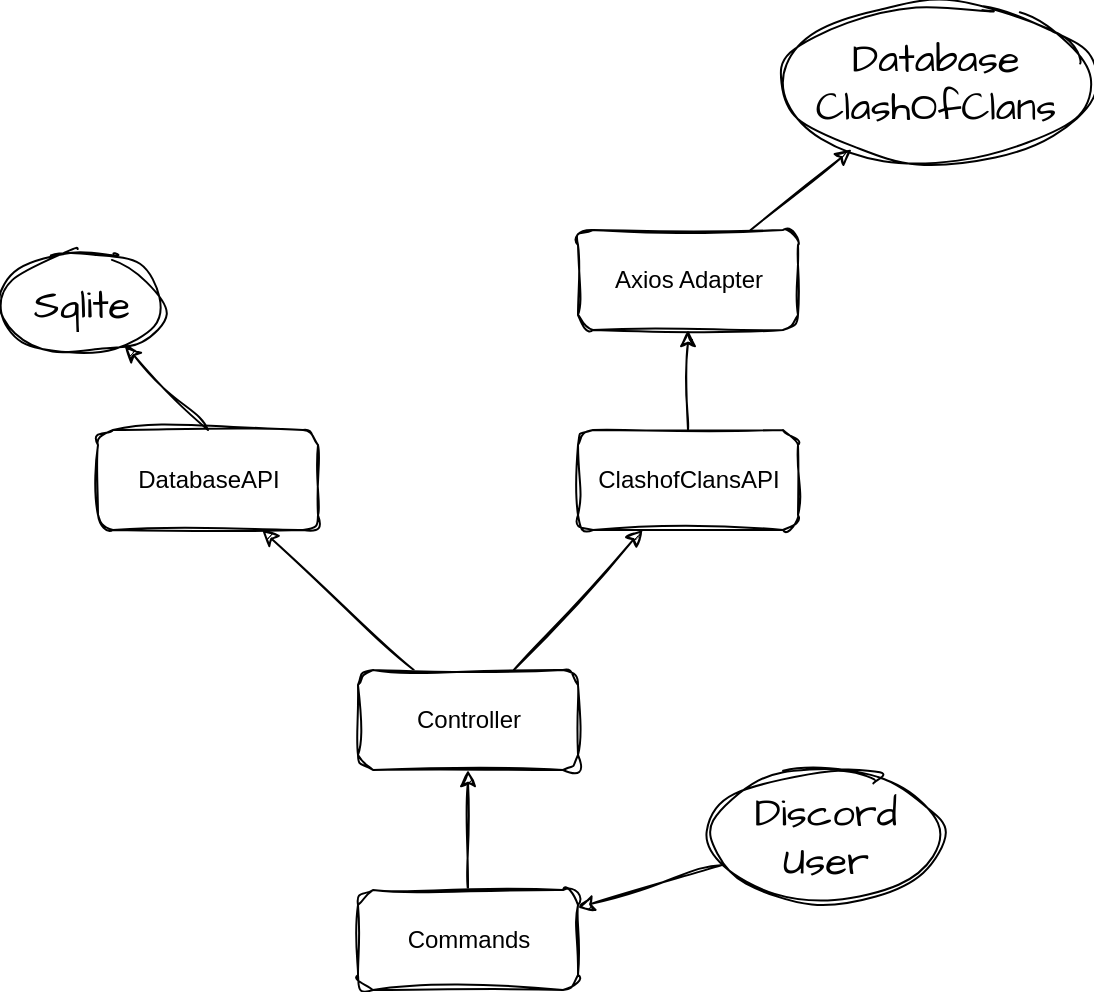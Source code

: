 <mxfile>
    <diagram id="liwXYYYH1tpW6xJdXalR" name="Domain Model">
        <mxGraphModel dx="1394" dy="641" grid="0" gridSize="10" guides="1" tooltips="1" connect="1" arrows="1" fold="1" page="0" pageScale="1" pageWidth="1100" pageHeight="850" background="none" math="0" shadow="0">
            <root>
                <mxCell id="0"/>
                <mxCell id="1" parent="0"/>
                <mxCell id="16" value="Axios Adapter" style="html=1;rounded=1;sketch=1;curveFitting=1;jiggle=2;" vertex="1" parent="1">
                    <mxGeometry x="460" y="190" width="110" height="50" as="geometry"/>
                </mxCell>
                <mxCell id="25" style="edgeStyle=none;html=1;rounded=1;sketch=1;curveFitting=1;jiggle=2;" edge="1" parent="1" source="17" target="16">
                    <mxGeometry relative="1" as="geometry"/>
                </mxCell>
                <mxCell id="17" value="ClashofClansAPI" style="html=1;rounded=1;sketch=1;curveFitting=1;jiggle=2;fillColor=none;" vertex="1" parent="1">
                    <mxGeometry x="460" y="290" width="110" height="50" as="geometry"/>
                </mxCell>
                <mxCell id="46" style="edgeStyle=none;rounded=1;sketch=1;hachureGap=4;jiggle=2;curveFitting=1;html=1;fontFamily=Architects Daughter;fontSource=https%3A%2F%2Ffonts.googleapis.com%2Fcss%3Ffamily%3DArchitects%2BDaughter;fontSize=16;" edge="1" parent="1" source="16" target="45">
                    <mxGeometry relative="1" as="geometry"/>
                </mxCell>
                <mxCell id="48" style="edgeStyle=none;rounded=1;sketch=1;hachureGap=4;jiggle=2;curveFitting=1;html=1;exitX=0.5;exitY=0;exitDx=0;exitDy=0;fontFamily=Architects Daughter;fontSource=https%3A%2F%2Ffonts.googleapis.com%2Fcss%3Ffamily%3DArchitects%2BDaughter;fontSize=16;" edge="1" parent="1" source="18" target="47">
                    <mxGeometry relative="1" as="geometry"/>
                </mxCell>
                <mxCell id="18" value="DatabaseAPI" style="html=1;rounded=1;sketch=1;curveFitting=1;jiggle=2;" vertex="1" parent="1">
                    <mxGeometry x="220" y="290" width="110" height="50" as="geometry"/>
                </mxCell>
                <mxCell id="22" style="edgeStyle=none;html=1;exitX=0.5;exitY=0;exitDx=0;exitDy=0;rounded=1;sketch=1;curveFitting=1;jiggle=2;" edge="1" parent="1" source="19" target="21">
                    <mxGeometry relative="1" as="geometry"/>
                </mxCell>
                <mxCell id="19" value="Commands" style="html=1;rounded=1;sketch=1;curveFitting=1;jiggle=2;" vertex="1" parent="1">
                    <mxGeometry x="350" y="520" width="110" height="50" as="geometry"/>
                </mxCell>
                <mxCell id="23" style="edgeStyle=none;html=1;rounded=1;sketch=1;curveFitting=1;jiggle=2;" edge="1" parent="1" source="21" target="18">
                    <mxGeometry relative="1" as="geometry"/>
                </mxCell>
                <mxCell id="24" style="edgeStyle=none;html=1;rounded=1;sketch=1;curveFitting=1;jiggle=2;" edge="1" parent="1" source="21" target="17">
                    <mxGeometry relative="1" as="geometry"/>
                </mxCell>
                <mxCell id="21" value="Controller" style="html=1;rounded=1;sketch=1;curveFitting=1;jiggle=2;" vertex="1" parent="1">
                    <mxGeometry x="350" y="410" width="110" height="50" as="geometry"/>
                </mxCell>
                <mxCell id="44" value="" style="edgeStyle=none;rounded=1;sketch=1;hachureGap=4;jiggle=2;curveFitting=1;html=1;fontFamily=Architects Daughter;fontSource=https%3A%2F%2Ffonts.googleapis.com%2Fcss%3Ffamily%3DArchitects%2BDaughter;fontSize=16;" edge="1" parent="1" source="43" target="19">
                    <mxGeometry relative="1" as="geometry"/>
                </mxCell>
                <mxCell id="43" value="Discord User" style="ellipse;whiteSpace=wrap;html=1;rounded=1;sketch=1;hachureGap=4;jiggle=2;curveFitting=1;fontFamily=Architects Daughter;fontSource=https%3A%2F%2Ffonts.googleapis.com%2Fcss%3Ffamily%3DArchitects%2BDaughter;fontSize=20;" vertex="1" parent="1">
                    <mxGeometry x="526" y="460" width="116" height="65" as="geometry"/>
                </mxCell>
                <mxCell id="45" value="Database&lt;br&gt;ClashOfClans" style="ellipse;whiteSpace=wrap;html=1;rounded=1;sketch=1;hachureGap=4;jiggle=2;curveFitting=1;fontFamily=Architects Daughter;fontSource=https%3A%2F%2Ffonts.googleapis.com%2Fcss%3Ffamily%3DArchitects%2BDaughter;fontSize=20;" vertex="1" parent="1">
                    <mxGeometry x="561" y="76" width="156" height="80" as="geometry"/>
                </mxCell>
                <mxCell id="47" value="Sqlite" style="ellipse;whiteSpace=wrap;html=1;rounded=1;sketch=1;hachureGap=4;jiggle=2;curveFitting=1;fontFamily=Architects Daughter;fontSource=https%3A%2F%2Ffonts.googleapis.com%2Fcss%3Ffamily%3DArchitects%2BDaughter;fontSize=20;fillColor=none;" vertex="1" parent="1">
                    <mxGeometry x="172" y="201" width="80" height="51" as="geometry"/>
                </mxCell>
            </root>
        </mxGraphModel>
    </diagram>
</mxfile>